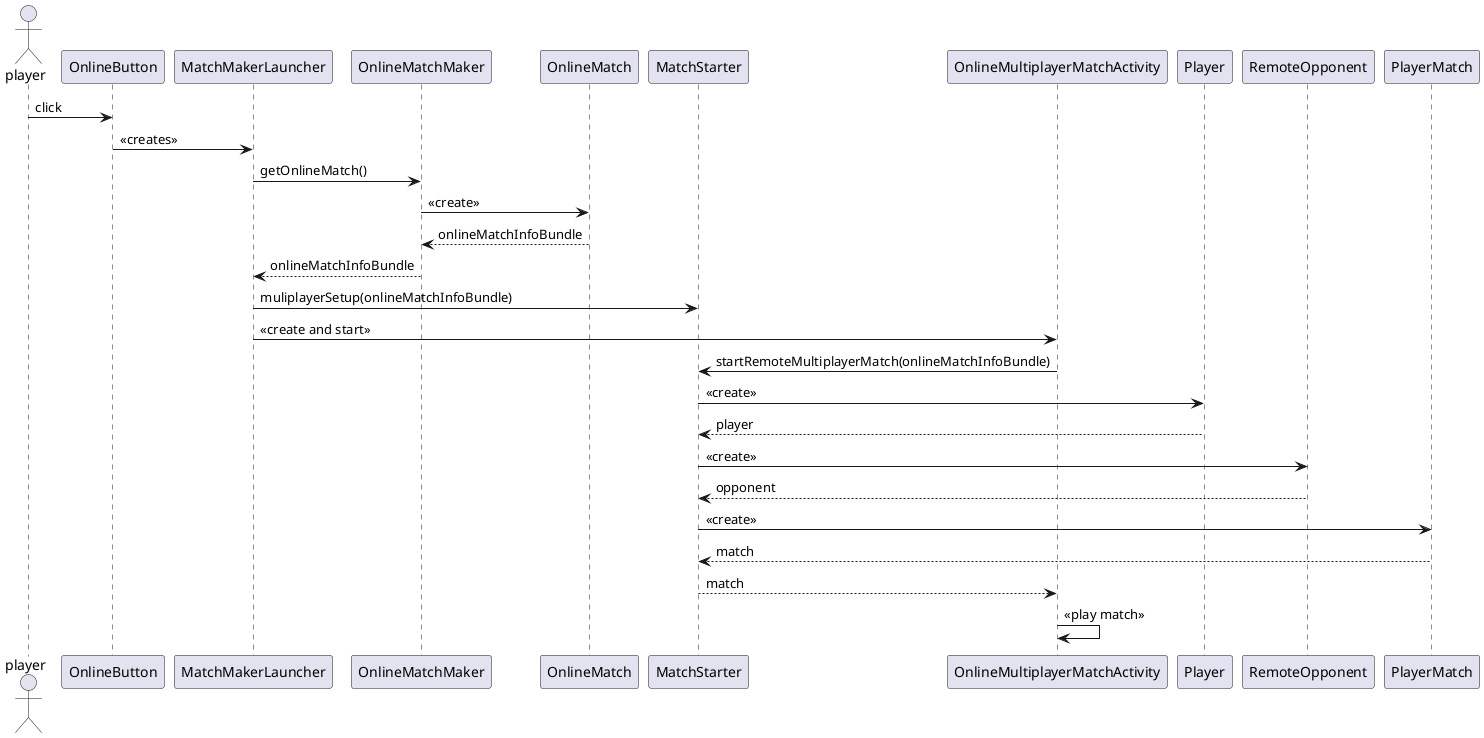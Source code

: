 @startuml

actor player
 player -> OnlineButton:click
 OnlineButton -> MatchMakerLauncher:<<creates>>
 MatchMakerLauncher -> OnlineMatchMaker:getOnlineMatch()
 OnlineMatchMaker -> OnlineMatch: <<create>>
 OnlineMatchMaker <-- OnlineMatch: onlineMatchInfoBundle
 MatchMakerLauncher <-- OnlineMatchMaker:onlineMatchInfoBundle
 MatchMakerLauncher -> MatchStarter: muliplayerSetup(onlineMatchInfoBundle)
 MatchMakerLauncher -> OnlineMultiplayerMatchActivity: <<create and start>>
 OnlineMultiplayerMatchActivity -> MatchStarter: startRemoteMultiplayerMatch(onlineMatchInfoBundle)
 MatchStarter -> Player:<<create>>
 MatchStarter <-- Player: player
 MatchStarter -> RemoteOpponent:<<create>>
 MatchStarter <-- RemoteOpponent: opponent
 MatchStarter -> PlayerMatch:<<create>>
 MatchStarter <-- PlayerMatch: match
 OnlineMultiplayerMatchActivity <-- MatchStarter: match
 OnlineMultiplayerMatchActivity -> OnlineMultiplayerMatchActivity:<<play match>>

/'
Alice -> Bob: Authentication Request
Bob --> Alice: Authentication Response

Alice -> Bob: Another authentication Request
Alice <-- Bob: another authentication Response
'/
@enduml